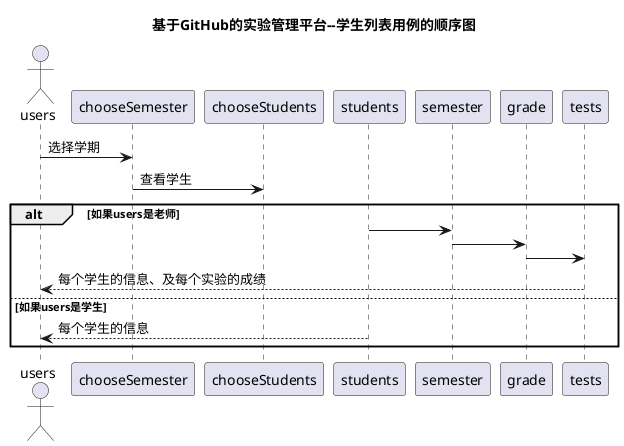 @startuml
title 基于GitHub的实验管理平台--学生列表用例的顺序图
actor users
users -> chooseSemester :选择学期
chooseSemester -> chooseStudents :查看学生
alt 如果users是老师
	students -> semester
	semester -> grade
	grade  -> tests
	tests --> users:每个学生的信息、及每个实验的成绩
else 如果users是学生
    students --> users:每个学生的信息
end

@enduml